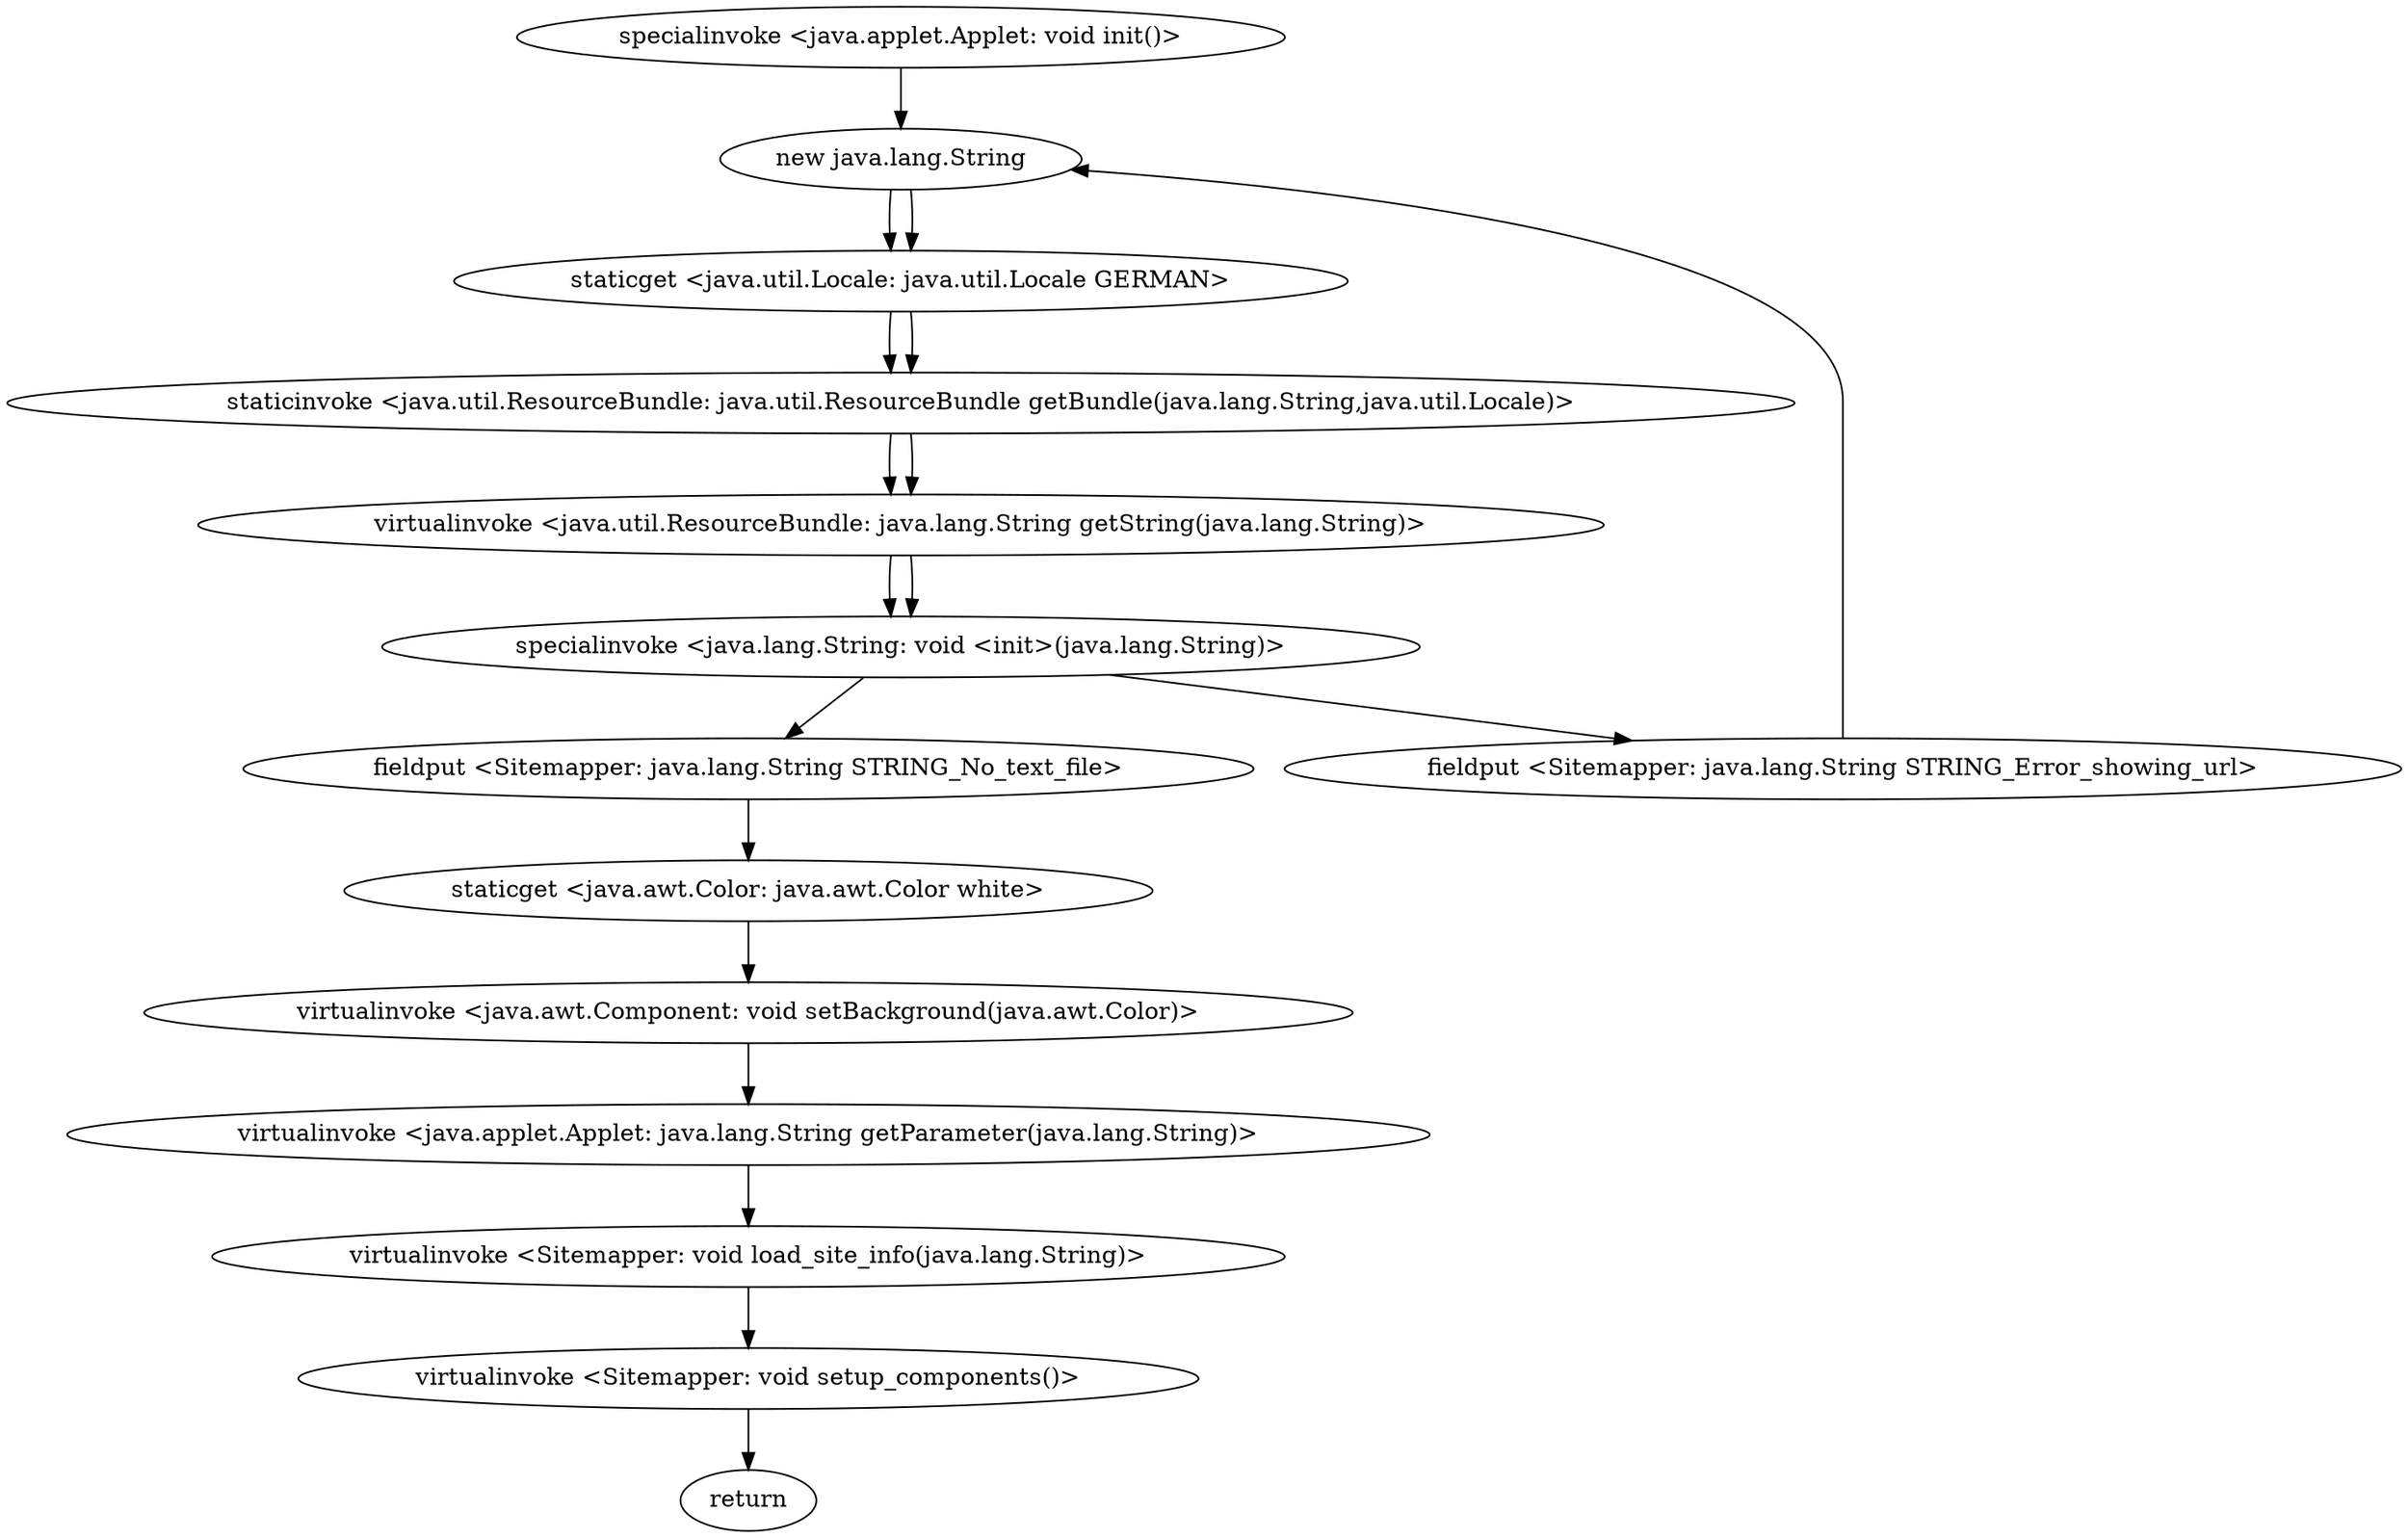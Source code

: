digraph "" {
"specialinvoke <java.applet.Applet: void init()>";
 "specialinvoke <java.applet.Applet: void init()>"->"new java.lang.String";
 "new java.lang.String"->"staticget <java.util.Locale: java.util.Locale GERMAN>";
 "staticget <java.util.Locale: java.util.Locale GERMAN>"->"staticinvoke <java.util.ResourceBundle: java.util.ResourceBundle getBundle(java.lang.String,java.util.Locale)>";
 "staticinvoke <java.util.ResourceBundle: java.util.ResourceBundle getBundle(java.lang.String,java.util.Locale)>"->"virtualinvoke <java.util.ResourceBundle: java.lang.String getString(java.lang.String)>";
 "virtualinvoke <java.util.ResourceBundle: java.lang.String getString(java.lang.String)>"->"specialinvoke <java.lang.String: void <init>(java.lang.String)>";
 "specialinvoke <java.lang.String: void <init>(java.lang.String)>"->"fieldput <Sitemapper: java.lang.String STRING_Error_showing_url>";
 "fieldput <Sitemapper: java.lang.String STRING_Error_showing_url>"->"new java.lang.String";
 "new java.lang.String"->"staticget <java.util.Locale: java.util.Locale GERMAN>";
 "staticget <java.util.Locale: java.util.Locale GERMAN>"->"staticinvoke <java.util.ResourceBundle: java.util.ResourceBundle getBundle(java.lang.String,java.util.Locale)>";
 "staticinvoke <java.util.ResourceBundle: java.util.ResourceBundle getBundle(java.lang.String,java.util.Locale)>"->"virtualinvoke <java.util.ResourceBundle: java.lang.String getString(java.lang.String)>";
 "virtualinvoke <java.util.ResourceBundle: java.lang.String getString(java.lang.String)>"->"specialinvoke <java.lang.String: void <init>(java.lang.String)>";
 "specialinvoke <java.lang.String: void <init>(java.lang.String)>"->"fieldput <Sitemapper: java.lang.String STRING_No_text_file>";
 "fieldput <Sitemapper: java.lang.String STRING_No_text_file>"->"staticget <java.awt.Color: java.awt.Color white>";
 "staticget <java.awt.Color: java.awt.Color white>"->"virtualinvoke <java.awt.Component: void setBackground(java.awt.Color)>";
 "virtualinvoke <java.awt.Component: void setBackground(java.awt.Color)>"->"virtualinvoke <java.applet.Applet: java.lang.String getParameter(java.lang.String)>";
 "virtualinvoke <java.applet.Applet: java.lang.String getParameter(java.lang.String)>"->"virtualinvoke <Sitemapper: void load_site_info(java.lang.String)>";
 "virtualinvoke <Sitemapper: void load_site_info(java.lang.String)>"->"virtualinvoke <Sitemapper: void setup_components()>";
 "virtualinvoke <Sitemapper: void setup_components()>"->"return";
}
